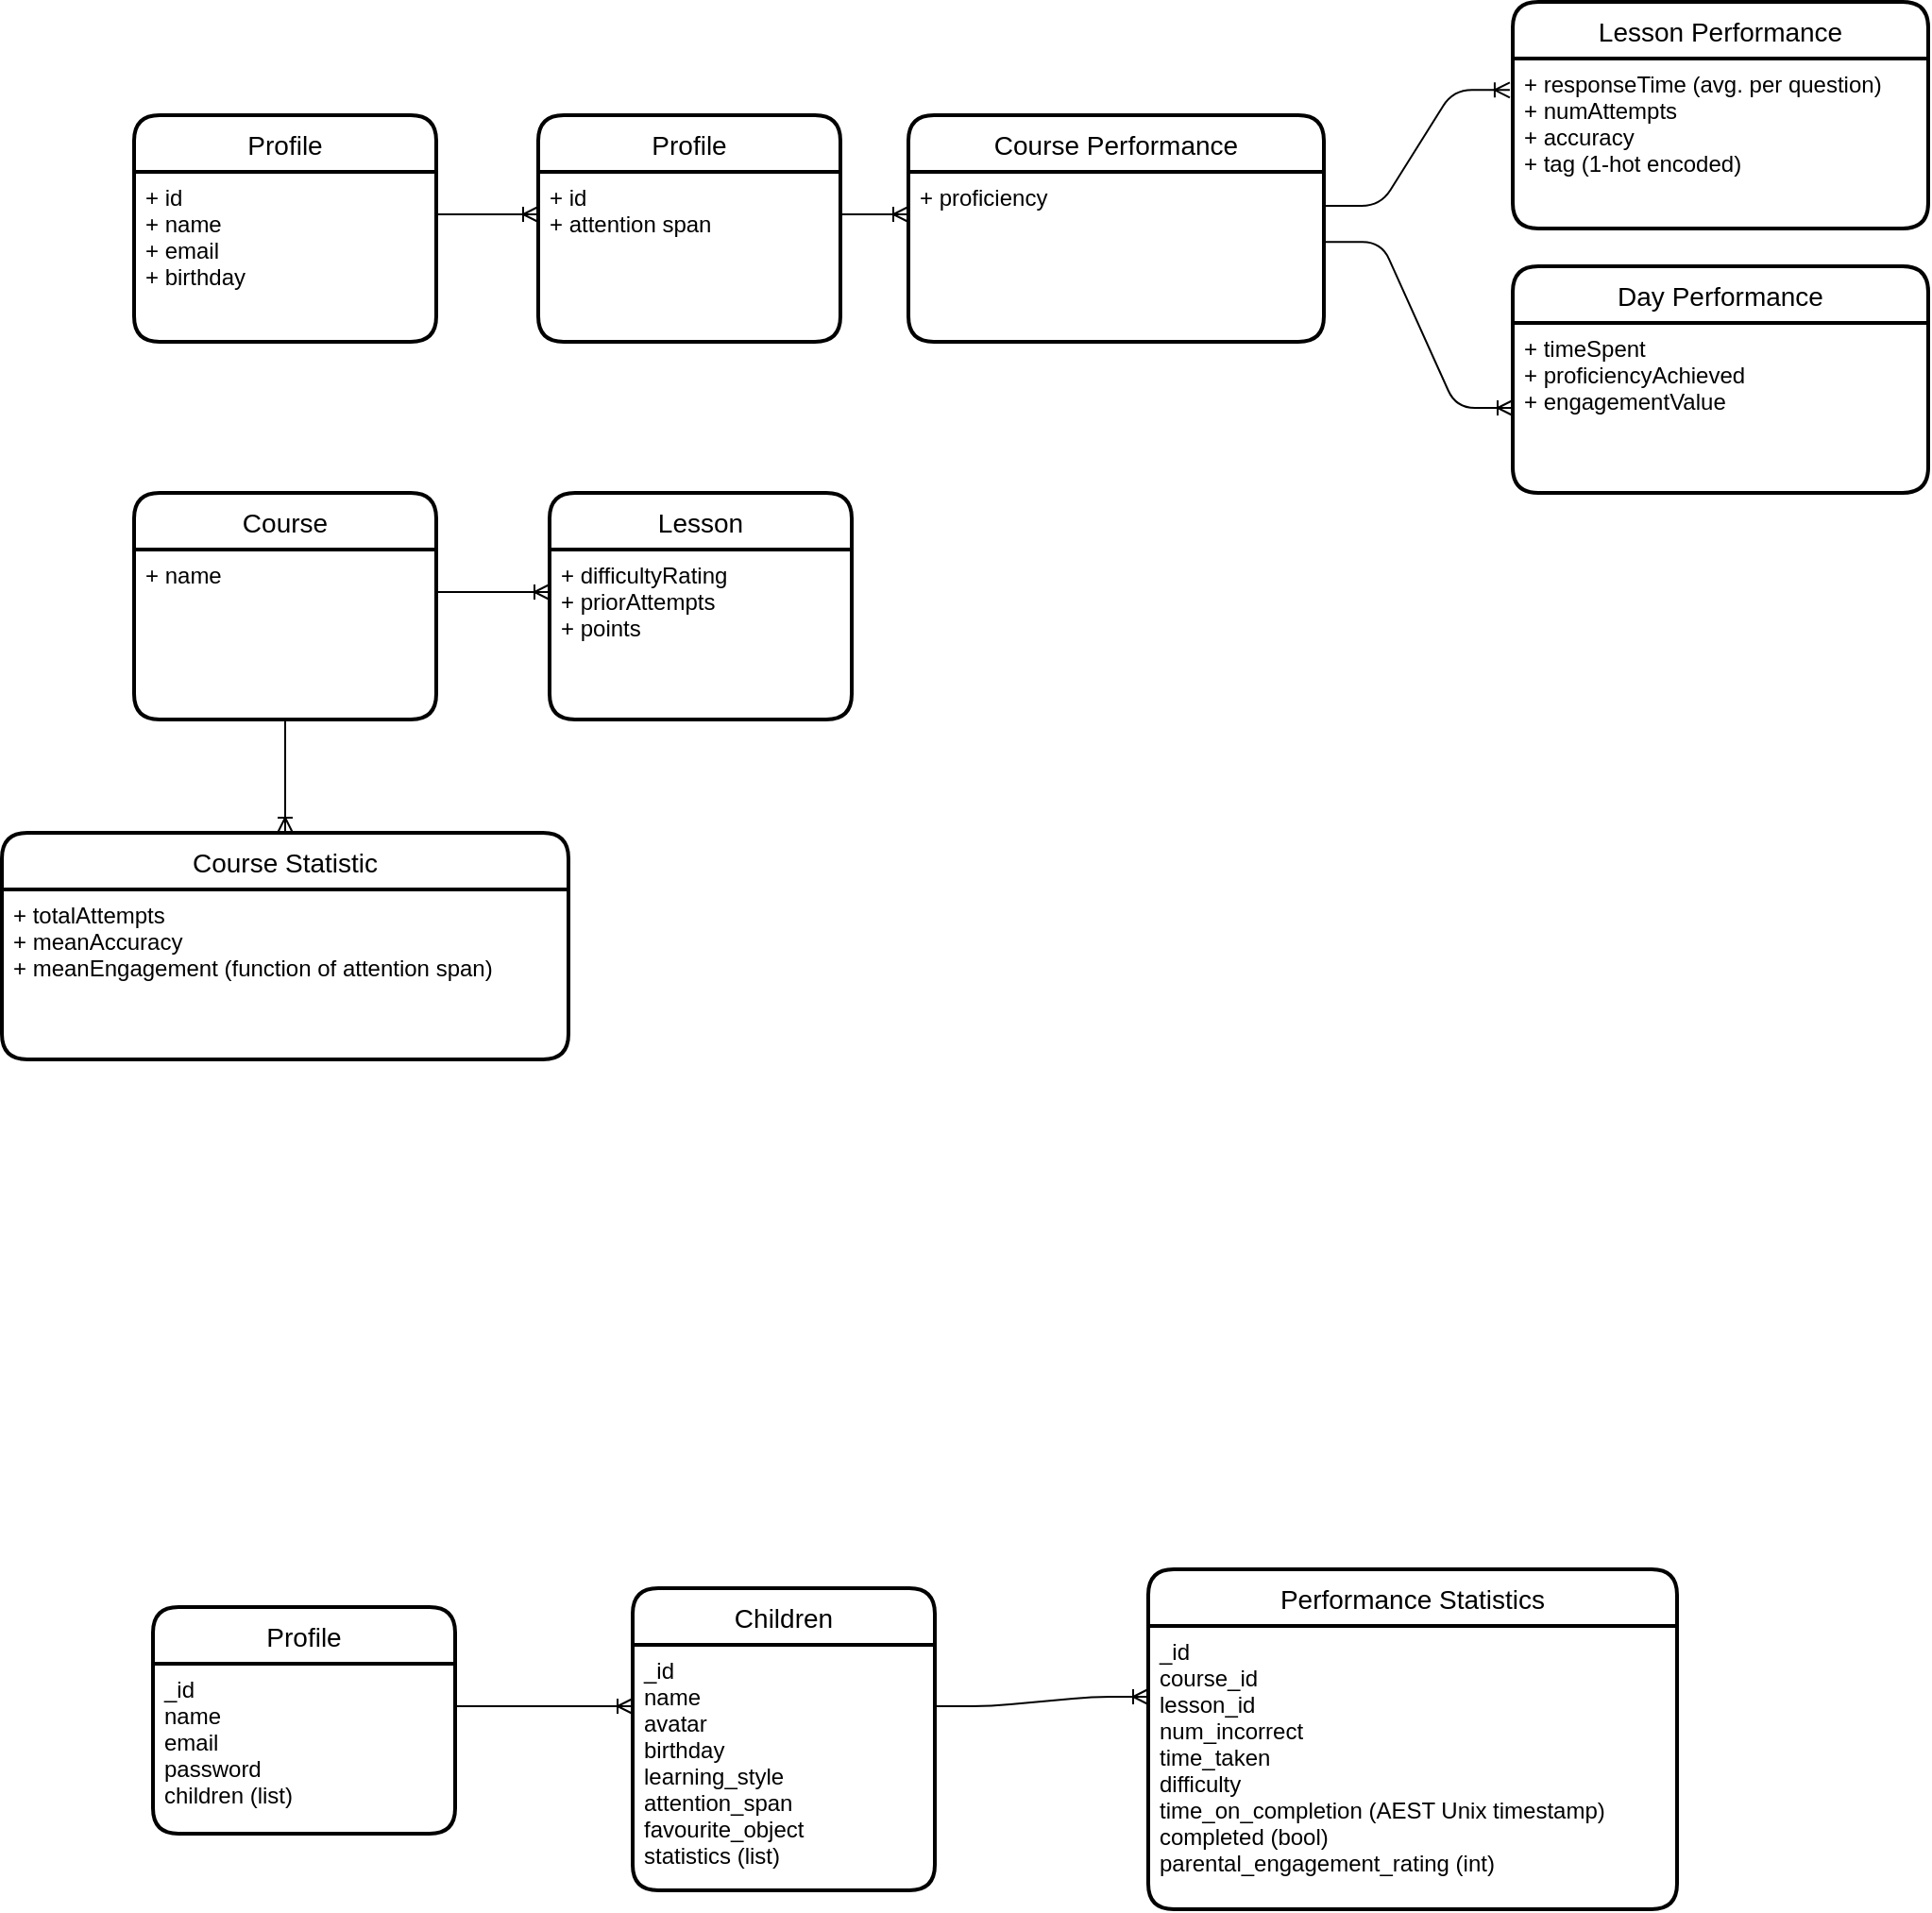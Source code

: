 <mxfile version="14.4.6" type="github">
  <diagram id="C5RBs43oDa-KdzZeNtuy" name="Page-1">
    <mxGraphModel dx="1822" dy="1964" grid="1" gridSize="10" guides="1" tooltips="1" connect="1" arrows="1" fold="1" page="1" pageScale="1" pageWidth="827" pageHeight="1169" math="0" shadow="0">
      <root>
        <mxCell id="WIyWlLk6GJQsqaUBKTNV-0" />
        <mxCell id="WIyWlLk6GJQsqaUBKTNV-1" parent="WIyWlLk6GJQsqaUBKTNV-0" />
        <mxCell id="EivdhIYTFzwHok7C5iKz-7" value="" style="edgeStyle=entityRelationEdgeStyle;fontSize=12;html=1;endArrow=ERoneToMany;exitX=1;exitY=0.25;exitDx=0;exitDy=0;entryX=0;entryY=0.25;entryDx=0;entryDy=0;" parent="WIyWlLk6GJQsqaUBKTNV-1" source="EivdhIYTFzwHok7C5iKz-46" target="EivdhIYTFzwHok7C5iKz-9" edge="1">
          <mxGeometry width="100" height="100" relative="1" as="geometry">
            <mxPoint x="190" y="-257.5" as="sourcePoint" />
            <mxPoint x="270" y="-260" as="targetPoint" />
          </mxGeometry>
        </mxCell>
        <mxCell id="EivdhIYTFzwHok7C5iKz-8" value="Profile" style="swimlane;childLayout=stackLayout;horizontal=1;startSize=30;horizontalStack=0;rounded=1;fontSize=14;fontStyle=0;strokeWidth=2;resizeParent=0;resizeLast=1;shadow=0;dashed=0;align=center;" parent="WIyWlLk6GJQsqaUBKTNV-1" vertex="1">
          <mxGeometry x="224" y="-310" width="160" height="120" as="geometry" />
        </mxCell>
        <mxCell id="EivdhIYTFzwHok7C5iKz-9" value="+ id&#xa;+ attention span&#xa;" style="align=left;strokeColor=none;fillColor=none;spacingLeft=4;fontSize=12;verticalAlign=top;resizable=0;rotatable=0;part=1;" parent="EivdhIYTFzwHok7C5iKz-8" vertex="1">
          <mxGeometry y="30" width="160" height="90" as="geometry" />
        </mxCell>
        <mxCell id="EivdhIYTFzwHok7C5iKz-10" value="Course Performance" style="swimlane;childLayout=stackLayout;horizontal=1;startSize=30;horizontalStack=0;rounded=1;fontSize=14;fontStyle=0;strokeWidth=2;resizeParent=0;resizeLast=1;shadow=0;dashed=0;align=center;" parent="WIyWlLk6GJQsqaUBKTNV-1" vertex="1">
          <mxGeometry x="420" y="-310" width="220" height="120" as="geometry" />
        </mxCell>
        <mxCell id="EivdhIYTFzwHok7C5iKz-11" value="+ proficiency" style="align=left;strokeColor=none;fillColor=none;spacingLeft=4;fontSize=12;verticalAlign=top;resizable=0;rotatable=0;part=1;" parent="EivdhIYTFzwHok7C5iKz-10" vertex="1">
          <mxGeometry y="30" width="220" height="90" as="geometry" />
        </mxCell>
        <mxCell id="EivdhIYTFzwHok7C5iKz-12" value="" style="edgeStyle=entityRelationEdgeStyle;fontSize=12;html=1;endArrow=ERoneToMany;entryX=0;entryY=0.25;entryDx=0;entryDy=0;exitX=1;exitY=0.25;exitDx=0;exitDy=0;" parent="WIyWlLk6GJQsqaUBKTNV-1" source="EivdhIYTFzwHok7C5iKz-9" target="EivdhIYTFzwHok7C5iKz-11" edge="1">
          <mxGeometry width="100" height="100" relative="1" as="geometry">
            <mxPoint x="400" y="-270" as="sourcePoint" />
            <mxPoint x="444" y="-270.0" as="targetPoint" />
          </mxGeometry>
        </mxCell>
        <mxCell id="EivdhIYTFzwHok7C5iKz-20" value="Lesson Performance" style="swimlane;childLayout=stackLayout;horizontal=1;startSize=30;horizontalStack=0;rounded=1;fontSize=14;fontStyle=0;strokeWidth=2;resizeParent=0;resizeLast=1;shadow=0;dashed=0;align=center;" parent="WIyWlLk6GJQsqaUBKTNV-1" vertex="1">
          <mxGeometry x="740" y="-370" width="220" height="120" as="geometry" />
        </mxCell>
        <mxCell id="EivdhIYTFzwHok7C5iKz-21" value="+ responseTime (avg. per question)&#xa;+ numAttempts&#xa;+ accuracy&#xa;+ tag (1-hot encoded)" style="align=left;strokeColor=none;fillColor=none;spacingLeft=4;fontSize=12;verticalAlign=top;resizable=0;rotatable=0;part=1;" parent="EivdhIYTFzwHok7C5iKz-20" vertex="1">
          <mxGeometry y="30" width="220" height="90" as="geometry" />
        </mxCell>
        <mxCell id="EivdhIYTFzwHok7C5iKz-24" value="Course" style="swimlane;childLayout=stackLayout;horizontal=1;startSize=30;horizontalStack=0;rounded=1;fontSize=14;fontStyle=0;strokeWidth=2;resizeParent=0;resizeLast=1;shadow=0;dashed=0;align=center;" parent="WIyWlLk6GJQsqaUBKTNV-1" vertex="1">
          <mxGeometry x="10" y="-110" width="160" height="120" as="geometry" />
        </mxCell>
        <mxCell id="EivdhIYTFzwHok7C5iKz-25" value="+ name" style="align=left;strokeColor=none;fillColor=none;spacingLeft=4;fontSize=12;verticalAlign=top;resizable=0;rotatable=0;part=1;" parent="EivdhIYTFzwHok7C5iKz-24" vertex="1">
          <mxGeometry y="30" width="160" height="90" as="geometry" />
        </mxCell>
        <mxCell id="EivdhIYTFzwHok7C5iKz-26" value="Lesson" style="swimlane;childLayout=stackLayout;horizontal=1;startSize=30;horizontalStack=0;rounded=1;fontSize=14;fontStyle=0;strokeWidth=2;resizeParent=0;resizeLast=1;shadow=0;dashed=0;align=center;" parent="WIyWlLk6GJQsqaUBKTNV-1" vertex="1">
          <mxGeometry x="230" y="-110" width="160" height="120" as="geometry" />
        </mxCell>
        <mxCell id="EivdhIYTFzwHok7C5iKz-27" value="+ difficultyRating&#xa;+ priorAttempts&#xa;+ points" style="align=left;strokeColor=none;fillColor=none;spacingLeft=4;fontSize=12;verticalAlign=top;resizable=0;rotatable=0;part=1;" parent="EivdhIYTFzwHok7C5iKz-26" vertex="1">
          <mxGeometry y="30" width="160" height="90" as="geometry" />
        </mxCell>
        <mxCell id="EivdhIYTFzwHok7C5iKz-28" value="" style="edgeStyle=entityRelationEdgeStyle;fontSize=12;html=1;endArrow=ERoneToMany;entryX=0;entryY=0.25;entryDx=0;entryDy=0;exitX=1;exitY=0.25;exitDx=0;exitDy=0;" parent="WIyWlLk6GJQsqaUBKTNV-1" source="EivdhIYTFzwHok7C5iKz-25" target="EivdhIYTFzwHok7C5iKz-27" edge="1">
          <mxGeometry width="100" height="100" relative="1" as="geometry">
            <mxPoint x="160" y="-60" as="sourcePoint" />
            <mxPoint x="226" y="-60" as="targetPoint" />
          </mxGeometry>
        </mxCell>
        <mxCell id="EivdhIYTFzwHok7C5iKz-22" value="" style="edgeStyle=entityRelationEdgeStyle;fontSize=12;html=1;endArrow=ERoneToMany;exitX=1;exitY=0.2;exitDx=0;exitDy=0;exitPerimeter=0;entryX=-0.007;entryY=0.185;entryDx=0;entryDy=0;entryPerimeter=0;" parent="WIyWlLk6GJQsqaUBKTNV-1" source="EivdhIYTFzwHok7C5iKz-11" target="EivdhIYTFzwHok7C5iKz-21" edge="1">
          <mxGeometry width="100" height="100" relative="1" as="geometry">
            <mxPoint x="690" y="-247.5" as="sourcePoint" />
            <mxPoint x="756" y="-247.5" as="targetPoint" />
          </mxGeometry>
        </mxCell>
        <mxCell id="EivdhIYTFzwHok7C5iKz-30" value="Course Statistic" style="swimlane;childLayout=stackLayout;horizontal=1;startSize=30;horizontalStack=0;rounded=1;fontSize=14;fontStyle=0;strokeWidth=2;resizeParent=0;resizeLast=1;shadow=0;dashed=0;align=center;" parent="WIyWlLk6GJQsqaUBKTNV-1" vertex="1">
          <mxGeometry x="-60" y="70" width="300" height="120" as="geometry" />
        </mxCell>
        <mxCell id="EivdhIYTFzwHok7C5iKz-31" value="+ totalAttempts&#xa;+ meanAccuracy&#xa;+ meanEngagement (function of attention span)" style="align=left;strokeColor=none;fillColor=none;spacingLeft=4;fontSize=12;verticalAlign=top;resizable=0;rotatable=0;part=1;" parent="EivdhIYTFzwHok7C5iKz-30" vertex="1">
          <mxGeometry y="30" width="300" height="90" as="geometry" />
        </mxCell>
        <mxCell id="EivdhIYTFzwHok7C5iKz-32" value="" style="fontSize=12;html=1;endArrow=ERoneToMany;exitX=0.5;exitY=1;exitDx=0;exitDy=0;entryX=0.5;entryY=0;entryDx=0;entryDy=0;edgeStyle=orthogonalEdgeStyle;curved=1;" parent="WIyWlLk6GJQsqaUBKTNV-1" source="EivdhIYTFzwHok7C5iKz-25" target="EivdhIYTFzwHok7C5iKz-30" edge="1">
          <mxGeometry width="100" height="100" relative="1" as="geometry">
            <mxPoint x="104" y="40" as="sourcePoint" />
            <mxPoint x="90" y="60" as="targetPoint" />
          </mxGeometry>
        </mxCell>
        <mxCell id="EivdhIYTFzwHok7C5iKz-34" value="Day Performance" style="swimlane;childLayout=stackLayout;horizontal=1;startSize=30;horizontalStack=0;rounded=1;fontSize=14;fontStyle=0;strokeWidth=2;resizeParent=0;resizeLast=1;shadow=0;dashed=0;align=center;" parent="WIyWlLk6GJQsqaUBKTNV-1" vertex="1">
          <mxGeometry x="740" y="-230" width="220" height="120" as="geometry" />
        </mxCell>
        <mxCell id="EivdhIYTFzwHok7C5iKz-35" value="+ timeSpent&#xa;+ proficiencyAchieved&#xa;+ engagementValue" style="align=left;strokeColor=none;fillColor=none;spacingLeft=4;fontSize=12;verticalAlign=top;resizable=0;rotatable=0;part=1;" parent="EivdhIYTFzwHok7C5iKz-34" vertex="1">
          <mxGeometry y="30" width="220" height="90" as="geometry" />
        </mxCell>
        <mxCell id="EivdhIYTFzwHok7C5iKz-36" value="" style="edgeStyle=entityRelationEdgeStyle;fontSize=12;html=1;endArrow=ERoneToMany;exitX=1.002;exitY=0.413;exitDx=0;exitDy=0;exitPerimeter=0;entryX=0;entryY=0.5;entryDx=0;entryDy=0;" parent="WIyWlLk6GJQsqaUBKTNV-1" source="EivdhIYTFzwHok7C5iKz-11" target="EivdhIYTFzwHok7C5iKz-35" edge="1">
          <mxGeometry width="100" height="100" relative="1" as="geometry">
            <mxPoint x="650" y="-252.0" as="sourcePoint" />
            <mxPoint x="748.46" y="-313.35" as="targetPoint" />
          </mxGeometry>
        </mxCell>
        <mxCell id="EivdhIYTFzwHok7C5iKz-45" value="Profile" style="swimlane;childLayout=stackLayout;horizontal=1;startSize=30;horizontalStack=0;rounded=1;fontSize=14;fontStyle=0;strokeWidth=2;resizeParent=0;resizeLast=1;shadow=0;dashed=0;align=center;" parent="WIyWlLk6GJQsqaUBKTNV-1" vertex="1">
          <mxGeometry x="10" y="-310" width="160" height="120" as="geometry" />
        </mxCell>
        <mxCell id="EivdhIYTFzwHok7C5iKz-46" value="+ id&#xa;+ name&#xa;+ email&#xa;+ birthday&#xa;" style="align=left;strokeColor=none;fillColor=none;spacingLeft=4;fontSize=12;verticalAlign=top;resizable=0;rotatable=0;part=1;" parent="EivdhIYTFzwHok7C5iKz-45" vertex="1">
          <mxGeometry y="30" width="160" height="90" as="geometry" />
        </mxCell>
        <mxCell id="pqekmH9viEw_2QGKgCvP-0" value="" style="edgeStyle=entityRelationEdgeStyle;fontSize=12;html=1;endArrow=ERoneToMany;exitX=1;exitY=0.25;exitDx=0;exitDy=0;entryX=0;entryY=0.25;entryDx=0;entryDy=0;" edge="1" parent="WIyWlLk6GJQsqaUBKTNV-1" source="pqekmH9viEw_2QGKgCvP-11" target="pqekmH9viEw_2QGKgCvP-2">
          <mxGeometry width="100" height="100" relative="1" as="geometry">
            <mxPoint x="240" y="522.5" as="sourcePoint" />
            <mxPoint x="320" y="520" as="targetPoint" />
          </mxGeometry>
        </mxCell>
        <mxCell id="pqekmH9viEw_2QGKgCvP-1" value="Children" style="swimlane;childLayout=stackLayout;horizontal=1;startSize=30;horizontalStack=0;rounded=1;fontSize=14;fontStyle=0;strokeWidth=2;resizeParent=0;resizeLast=1;shadow=0;dashed=0;align=center;" vertex="1" parent="WIyWlLk6GJQsqaUBKTNV-1">
          <mxGeometry x="274" y="470" width="160" height="160" as="geometry" />
        </mxCell>
        <mxCell id="pqekmH9viEw_2QGKgCvP-2" value="_id&#xa;name&#xa;avatar&#xa;birthday&#xa;learning_style&#xa;attention_span&#xa;favourite_object&#xa;statistics (list)" style="align=left;strokeColor=none;fillColor=none;spacingLeft=4;fontSize=12;verticalAlign=top;resizable=0;rotatable=0;part=1;" vertex="1" parent="pqekmH9viEw_2QGKgCvP-1">
          <mxGeometry y="30" width="160" height="130" as="geometry" />
        </mxCell>
        <mxCell id="pqekmH9viEw_2QGKgCvP-5" value="" style="edgeStyle=entityRelationEdgeStyle;fontSize=12;html=1;endArrow=ERoneToMany;entryX=0;entryY=0.25;entryDx=0;entryDy=0;exitX=1;exitY=0.25;exitDx=0;exitDy=0;" edge="1" parent="WIyWlLk6GJQsqaUBKTNV-1" source="pqekmH9viEw_2QGKgCvP-2" target="pqekmH9viEw_2QGKgCvP-7">
          <mxGeometry width="100" height="100" relative="1" as="geometry">
            <mxPoint x="450" y="510" as="sourcePoint" />
            <mxPoint x="510" y="532.5" as="targetPoint" />
          </mxGeometry>
        </mxCell>
        <mxCell id="pqekmH9viEw_2QGKgCvP-6" value="Performance Statistics" style="swimlane;childLayout=stackLayout;horizontal=1;startSize=30;horizontalStack=0;rounded=1;fontSize=14;fontStyle=0;strokeWidth=2;resizeParent=0;resizeLast=1;shadow=0;dashed=0;align=center;" vertex="1" parent="WIyWlLk6GJQsqaUBKTNV-1">
          <mxGeometry x="547" y="460" width="280" height="180" as="geometry" />
        </mxCell>
        <mxCell id="pqekmH9viEw_2QGKgCvP-7" value="_id&#xa;course_id&#xa;lesson_id&#xa;num_incorrect&#xa;time_taken&#xa;difficulty&#xa;time_on_completion (AEST Unix timestamp)&#xa;completed (bool)&#xa;parental_engagement_rating (int)" style="align=left;strokeColor=none;fillColor=none;spacingLeft=4;fontSize=12;verticalAlign=top;resizable=0;rotatable=0;part=1;" vertex="1" parent="pqekmH9viEw_2QGKgCvP-6">
          <mxGeometry y="30" width="280" height="150" as="geometry" />
        </mxCell>
        <mxCell id="pqekmH9viEw_2QGKgCvP-10" value="Profile" style="swimlane;childLayout=stackLayout;horizontal=1;startSize=30;horizontalStack=0;rounded=1;fontSize=14;fontStyle=0;strokeWidth=2;resizeParent=0;resizeLast=1;shadow=0;dashed=0;align=center;" vertex="1" parent="WIyWlLk6GJQsqaUBKTNV-1">
          <mxGeometry x="20" y="480" width="160" height="120" as="geometry" />
        </mxCell>
        <mxCell id="pqekmH9viEw_2QGKgCvP-11" value="_id&#xa;name&#xa;email&#xa;password&#xa;children (list)" style="align=left;strokeColor=none;fillColor=none;spacingLeft=4;fontSize=12;verticalAlign=top;resizable=0;rotatable=0;part=1;" vertex="1" parent="pqekmH9viEw_2QGKgCvP-10">
          <mxGeometry y="30" width="160" height="90" as="geometry" />
        </mxCell>
      </root>
    </mxGraphModel>
  </diagram>
</mxfile>
